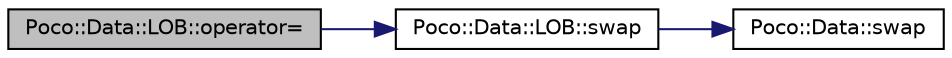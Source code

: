 digraph "Poco::Data::LOB::operator="
{
 // LATEX_PDF_SIZE
  edge [fontname="Helvetica",fontsize="10",labelfontname="Helvetica",labelfontsize="10"];
  node [fontname="Helvetica",fontsize="10",shape=record];
  rankdir="LR";
  Node1 [label="Poco::Data::LOB::operator=",height=0.2,width=0.4,color="black", fillcolor="grey75", style="filled", fontcolor="black",tooltip="Assignment operator."];
  Node1 -> Node2 [color="midnightblue",fontsize="10",style="solid",fontname="Helvetica"];
  Node2 [label="Poco::Data::LOB::swap",height=0.2,width=0.4,color="black", fillcolor="white", style="filled",URL="$classPoco_1_1Data_1_1LOB.html#af61e74c7b542bb3fbbd476806ec3a9a5",tooltip="Swaps the LOB with another one."];
  Node2 -> Node3 [color="midnightblue",fontsize="10",style="solid",fontname="Helvetica"];
  Node3 [label="Poco::Data::swap",height=0.2,width=0.4,color="black", fillcolor="white", style="filled",URL="$namespacePoco_1_1Data.html#a87905d9518f2745248fd89db6fea1535",tooltip=" "];
}
